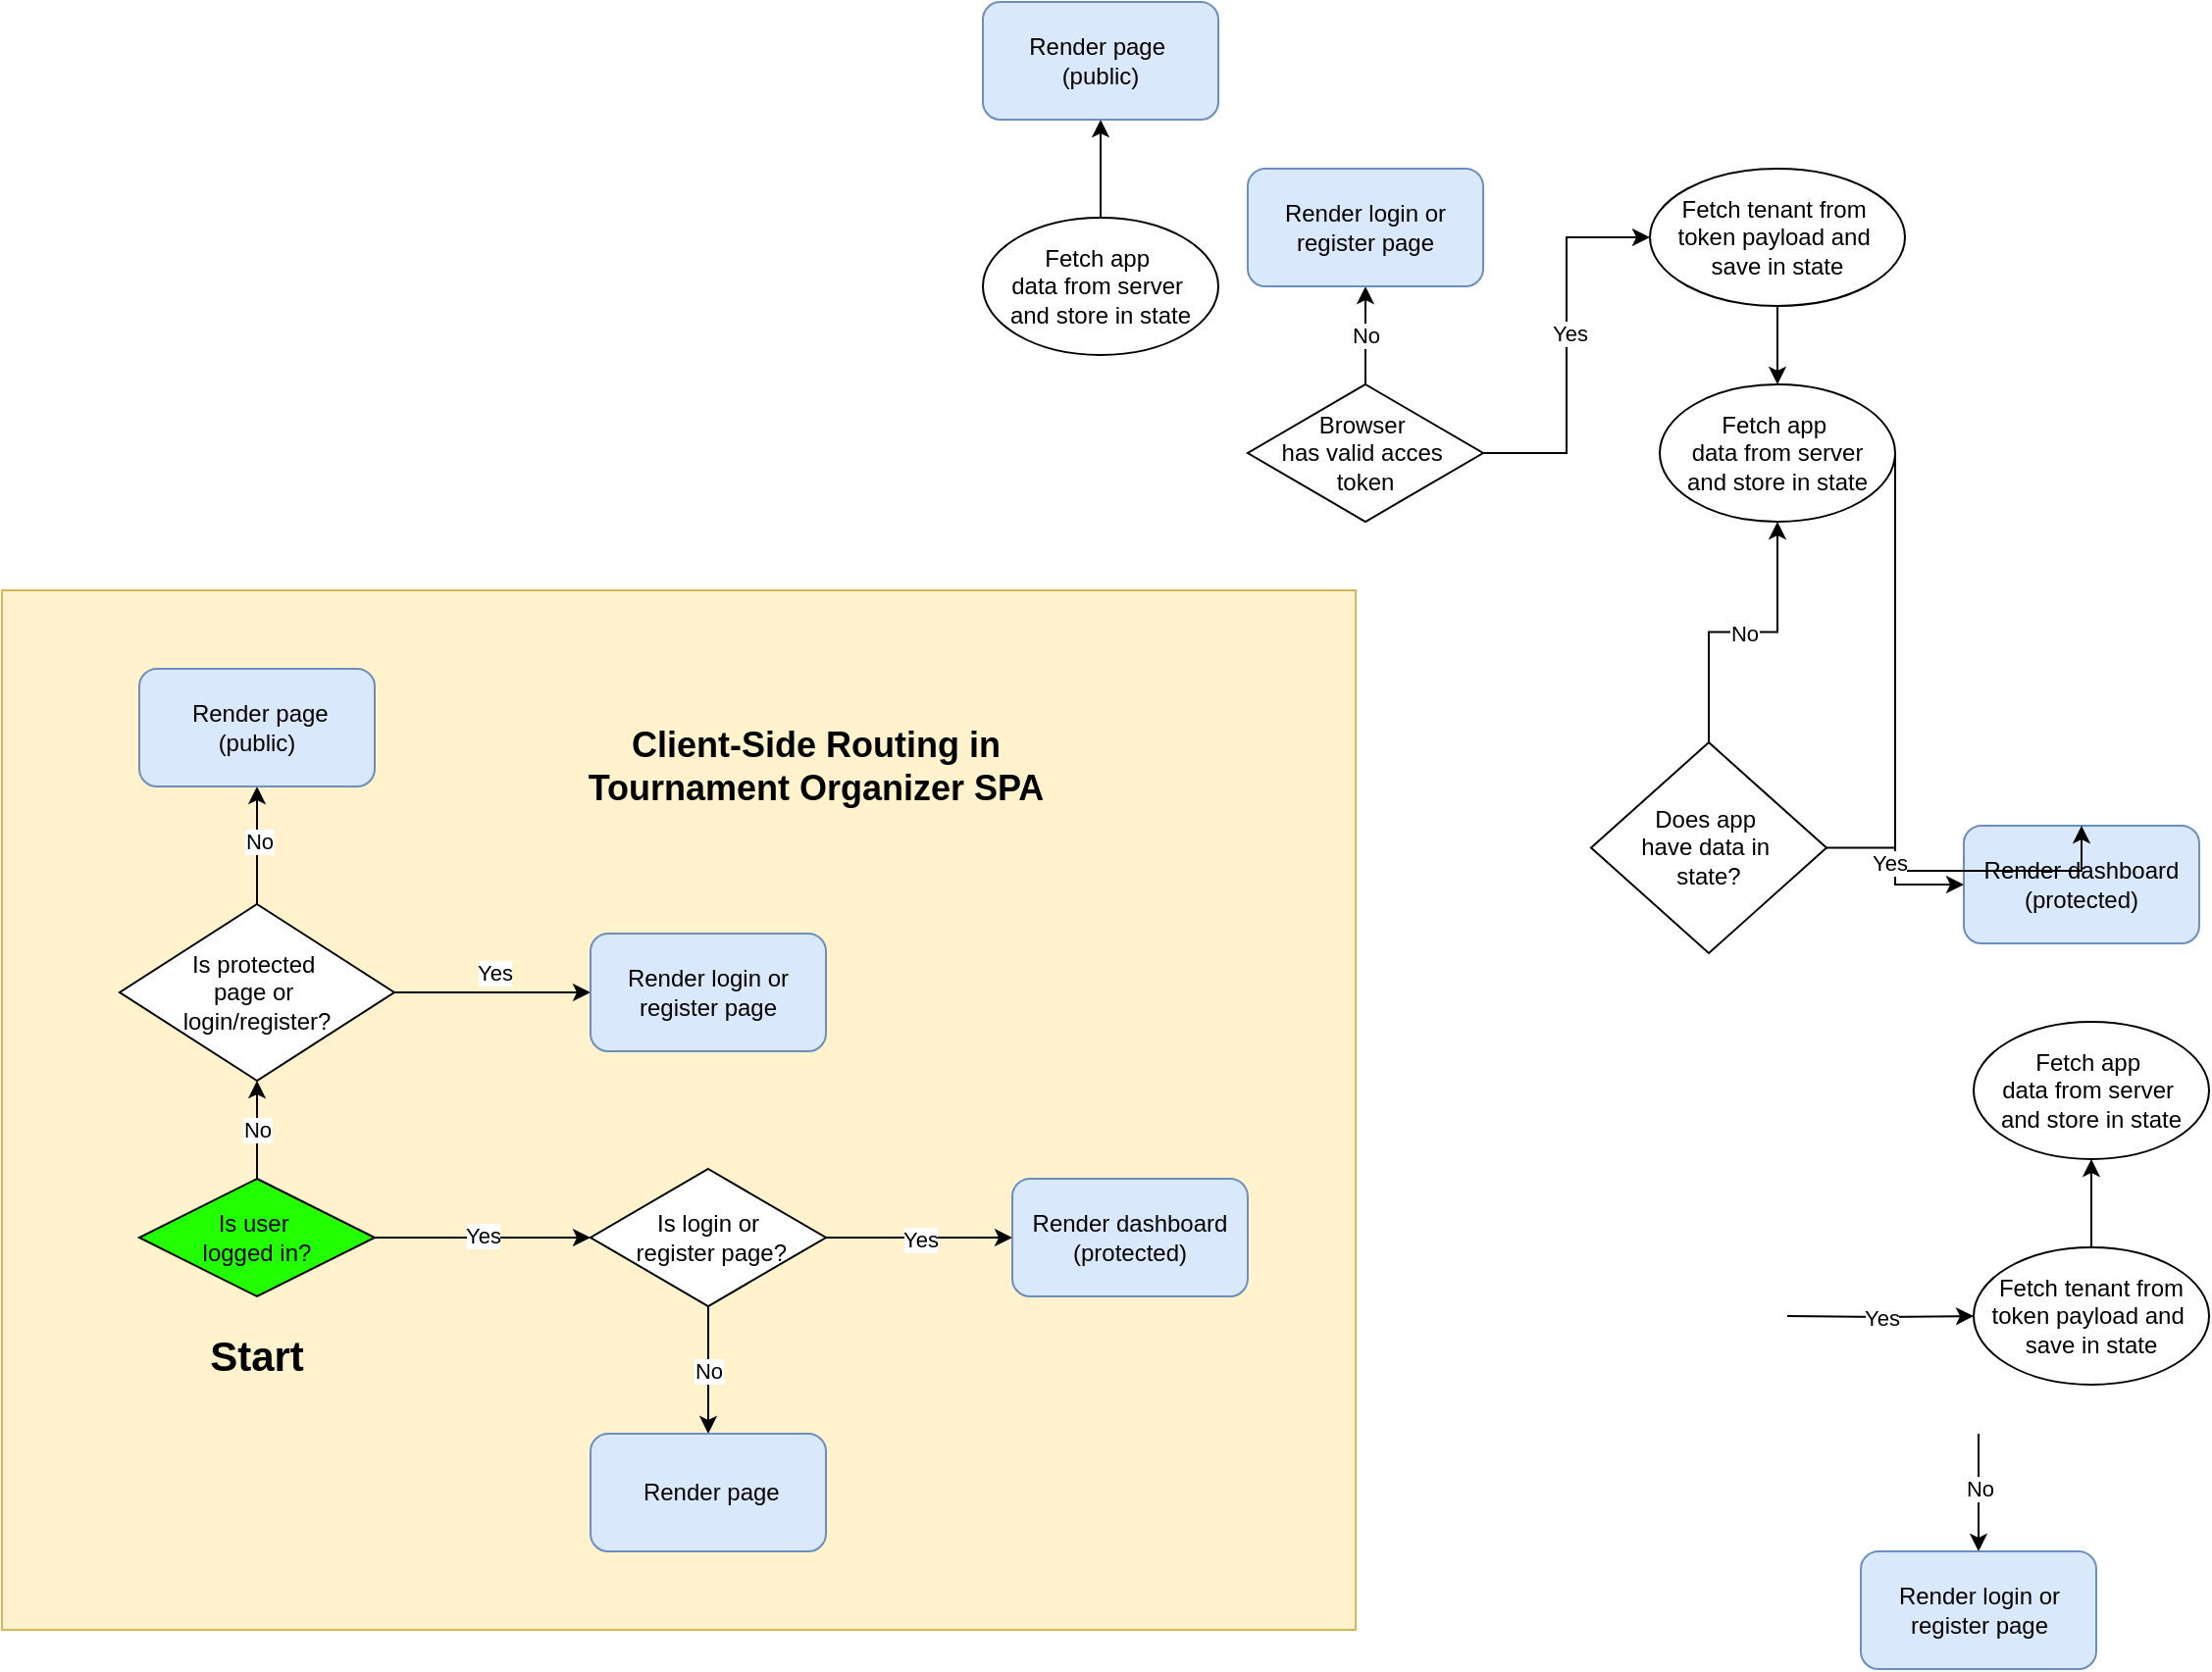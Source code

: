<mxfile version="25.0.3">
  <diagram id="C5RBs43oDa-KdzZeNtuy" name="Page-1">
    <mxGraphModel dx="1134" dy="600" grid="1" gridSize="10" guides="1" tooltips="1" connect="1" arrows="1" fold="1" page="1" pageScale="1" pageWidth="827" pageHeight="1169" math="0" shadow="0">
      <root>
        <mxCell id="WIyWlLk6GJQsqaUBKTNV-0" />
        <mxCell id="WIyWlLk6GJQsqaUBKTNV-1" parent="WIyWlLk6GJQsqaUBKTNV-0" />
        <mxCell id="Y5Om1IZeOMtp6M8POfQ8-6" value="" style="rounded=0;whiteSpace=wrap;html=1;fillColor=#fff2cc;strokeColor=#d6b656;" vertex="1" parent="WIyWlLk6GJQsqaUBKTNV-1">
          <mxGeometry x="170" y="330" width="690" height="530" as="geometry" />
        </mxCell>
        <mxCell id="GZTbHestCzabSNEejNbE-5" style="edgeStyle=orthogonalEdgeStyle;rounded=0;orthogonalLoop=1;jettySize=auto;html=1;verticalAlign=top;entryX=0.5;entryY=1;entryDx=0;entryDy=0;" parent="WIyWlLk6GJQsqaUBKTNV-1" source="WIyWlLk6GJQsqaUBKTNV-6" target="GZTbHestCzabSNEejNbE-3" edge="1">
          <mxGeometry relative="1" as="geometry">
            <mxPoint x="300" y="580" as="targetPoint" />
          </mxGeometry>
        </mxCell>
        <mxCell id="GZTbHestCzabSNEejNbE-7" value="No" style="edgeLabel;html=1;align=center;verticalAlign=middle;resizable=0;points=[];" parent="GZTbHestCzabSNEejNbE-5" vertex="1" connectable="0">
          <mxGeometry relative="1" as="geometry">
            <mxPoint as="offset" />
          </mxGeometry>
        </mxCell>
        <mxCell id="F5djVeE5fVUUod3alpa7-4" style="edgeStyle=orthogonalEdgeStyle;rounded=0;orthogonalLoop=1;jettySize=auto;html=1;exitX=1;exitY=0.5;exitDx=0;exitDy=0;entryX=0;entryY=0.5;entryDx=0;entryDy=0;" parent="WIyWlLk6GJQsqaUBKTNV-1" source="WIyWlLk6GJQsqaUBKTNV-6" target="GZTbHestCzabSNEejNbE-47" edge="1">
          <mxGeometry relative="1" as="geometry" />
        </mxCell>
        <mxCell id="F5djVeE5fVUUod3alpa7-5" value="Yes" style="edgeLabel;html=1;align=center;verticalAlign=middle;resizable=0;points=[];" parent="F5djVeE5fVUUod3alpa7-4" vertex="1" connectable="0">
          <mxGeometry x="-0.006" y="1" relative="1" as="geometry">
            <mxPoint as="offset" />
          </mxGeometry>
        </mxCell>
        <mxCell id="WIyWlLk6GJQsqaUBKTNV-6" value="Is user&amp;nbsp;&lt;div&gt;logged in?&lt;/div&gt;" style="rhombus;whiteSpace=wrap;html=1;fillColor=#22FF00;" parent="WIyWlLk6GJQsqaUBKTNV-1" vertex="1">
          <mxGeometry x="240" y="630" width="120" height="60" as="geometry" />
        </mxCell>
        <mxCell id="GZTbHestCzabSNEejNbE-3" value="Is&amp;nbsp;&lt;span style=&quot;background-color: initial;&quot;&gt;protected&amp;nbsp;&lt;/span&gt;&lt;div&gt;&lt;span style=&quot;background-color: initial;&quot;&gt;page&amp;nbsp;&lt;/span&gt;&lt;span style=&quot;background-color: initial;&quot;&gt;or&amp;nbsp;&lt;/span&gt;&lt;div&gt;&lt;span style=&quot;background-color: initial;&quot;&gt;login/&lt;/span&gt;&lt;span style=&quot;background-color: initial;&quot;&gt;register?&lt;/span&gt;&lt;/div&gt;&lt;/div&gt;" style="rhombus;whiteSpace=wrap;html=1;" parent="WIyWlLk6GJQsqaUBKTNV-1" vertex="1">
          <mxGeometry x="230" y="490" width="140" height="90" as="geometry" />
        </mxCell>
        <mxCell id="GZTbHestCzabSNEejNbE-8" value="&lt;b&gt;&lt;font style=&quot;font-size: 18px;&quot;&gt;Client-Side Routing in Tournament Organizer SPA&lt;/font&gt;&lt;/b&gt;" style="text;html=1;align=center;verticalAlign=middle;whiteSpace=wrap;rounded=0;" parent="WIyWlLk6GJQsqaUBKTNV-1" vertex="1">
          <mxGeometry x="450" y="350" width="270" height="140" as="geometry" />
        </mxCell>
        <mxCell id="GZTbHestCzabSNEejNbE-15" value="" style="endArrow=classic;html=1;rounded=0;exitX=1;exitY=0.5;exitDx=0;exitDy=0;entryX=0;entryY=0.5;entryDx=0;entryDy=0;" parent="WIyWlLk6GJQsqaUBKTNV-1" source="GZTbHestCzabSNEejNbE-3" target="Y5Om1IZeOMtp6M8POfQ8-1" edge="1">
          <mxGeometry width="50" height="50" relative="1" as="geometry">
            <mxPoint x="370.0" y="525" as="sourcePoint" />
            <mxPoint x="450" y="525" as="targetPoint" />
            <Array as="points" />
          </mxGeometry>
        </mxCell>
        <mxCell id="GZTbHestCzabSNEejNbE-16" value="&lt;div&gt;&lt;br&gt;&lt;/div&gt;" style="edgeLabel;html=1;align=center;verticalAlign=middle;resizable=0;points=[];" parent="GZTbHestCzabSNEejNbE-15" vertex="1" connectable="0">
          <mxGeometry x="-0.011" y="1" relative="1" as="geometry">
            <mxPoint x="-9" y="-10" as="offset" />
          </mxGeometry>
        </mxCell>
        <mxCell id="GZTbHestCzabSNEejNbE-17" value="Yes" style="edgeLabel;html=1;align=center;verticalAlign=middle;resizable=0;points=[];" parent="GZTbHestCzabSNEejNbE-15" vertex="1" connectable="0">
          <mxGeometry x="0.113" y="-1" relative="1" as="geometry">
            <mxPoint x="-5" y="-11" as="offset" />
          </mxGeometry>
        </mxCell>
        <mxCell id="GZTbHestCzabSNEejNbE-18" value="" style="endArrow=classic;html=1;rounded=0;entryX=0.5;entryY=1;entryDx=0;entryDy=0;exitX=0.5;exitY=0;exitDx=0;exitDy=0;" parent="WIyWlLk6GJQsqaUBKTNV-1" source="GZTbHestCzabSNEejNbE-3" target="Y5Om1IZeOMtp6M8POfQ8-2" edge="1">
          <mxGeometry width="50" height="50" relative="1" as="geometry">
            <mxPoint x="300.0" y="480" as="sourcePoint" />
            <mxPoint x="300.0" y="430" as="targetPoint" />
          </mxGeometry>
        </mxCell>
        <mxCell id="GZTbHestCzabSNEejNbE-20" value="No" style="edgeLabel;html=1;align=center;verticalAlign=middle;resizable=0;points=[];" parent="GZTbHestCzabSNEejNbE-18" vertex="1" connectable="0">
          <mxGeometry x="0.062" y="-1" relative="1" as="geometry">
            <mxPoint as="offset" />
          </mxGeometry>
        </mxCell>
        <mxCell id="GZTbHestCzabSNEejNbE-36" style="edgeStyle=orthogonalEdgeStyle;rounded=0;orthogonalLoop=1;jettySize=auto;html=1;exitX=1;exitY=0.5;exitDx=0;exitDy=0;entryX=0;entryY=0.5;entryDx=0;entryDy=0;" parent="WIyWlLk6GJQsqaUBKTNV-1" source="GZTbHestCzabSNEejNbE-27" target="GZTbHestCzabSNEejNbE-34" edge="1">
          <mxGeometry relative="1" as="geometry">
            <mxPoint x="955" y="165" as="targetPoint" />
          </mxGeometry>
        </mxCell>
        <mxCell id="GZTbHestCzabSNEejNbE-38" value="Yes" style="edgeLabel;html=1;align=center;verticalAlign=middle;resizable=0;points=[];" parent="GZTbHestCzabSNEejNbE-36" vertex="1" connectable="0">
          <mxGeometry x="-0.047" y="-1" relative="1" as="geometry">
            <mxPoint y="-11" as="offset" />
          </mxGeometry>
        </mxCell>
        <mxCell id="F5djVeE5fVUUod3alpa7-26" style="edgeStyle=orthogonalEdgeStyle;rounded=0;orthogonalLoop=1;jettySize=auto;html=1;exitX=0.5;exitY=0;exitDx=0;exitDy=0;entryX=0.5;entryY=1;entryDx=0;entryDy=0;" parent="WIyWlLk6GJQsqaUBKTNV-1" source="GZTbHestCzabSNEejNbE-27" target="F5djVeE5fVUUod3alpa7-29" edge="1">
          <mxGeometry relative="1" as="geometry" />
        </mxCell>
        <mxCell id="F5djVeE5fVUUod3alpa7-27" value="No" style="edgeLabel;html=1;align=center;verticalAlign=middle;resizable=0;points=[];" parent="F5djVeE5fVUUod3alpa7-26" vertex="1" connectable="0">
          <mxGeometry relative="1" as="geometry">
            <mxPoint as="offset" />
          </mxGeometry>
        </mxCell>
        <mxCell id="GZTbHestCzabSNEejNbE-27" value="Browser&amp;nbsp;&lt;div&gt;has&lt;span style=&quot;background-color: initial;&quot;&gt;&amp;nbsp;valid&amp;nbsp;&lt;/span&gt;&lt;span style=&quot;background-color: initial;&quot;&gt;acces&amp;nbsp;&lt;/span&gt;&lt;/div&gt;&lt;div&gt;&lt;span style=&quot;background-color: initial;&quot;&gt;token&lt;/span&gt;&lt;/div&gt;" style="rhombus;whiteSpace=wrap;html=1;horizontal=1;verticalAlign=middle;" parent="WIyWlLk6GJQsqaUBKTNV-1" vertex="1">
          <mxGeometry x="805" y="225" width="120" height="70" as="geometry" />
        </mxCell>
        <mxCell id="GZTbHestCzabSNEejNbE-28" value="Render dashboard (protected)" style="rounded=1;whiteSpace=wrap;html=1;fillColor=#dae8fc;strokeColor=#6c8ebf;" parent="WIyWlLk6GJQsqaUBKTNV-1" vertex="1">
          <mxGeometry x="1170" y="450" width="120" height="60" as="geometry" />
        </mxCell>
        <mxCell id="F5djVeE5fVUUod3alpa7-14" style="edgeStyle=orthogonalEdgeStyle;rounded=0;orthogonalLoop=1;jettySize=auto;html=1;exitX=0.5;exitY=0;exitDx=0;exitDy=0;entryX=0.5;entryY=1;entryDx=0;entryDy=0;" parent="WIyWlLk6GJQsqaUBKTNV-1" source="GZTbHestCzabSNEejNbE-33" target="F5djVeE5fVUUod3alpa7-13" edge="1">
          <mxGeometry relative="1" as="geometry" />
        </mxCell>
        <mxCell id="GZTbHestCzabSNEejNbE-33" value="Fetch app&amp;nbsp;&lt;div&gt;data&amp;nbsp;&lt;span style=&quot;background-color: initial;&quot;&gt;from&amp;nbsp;&lt;/span&gt;&lt;span style=&quot;background-color: initial;&quot;&gt;server&amp;nbsp;&lt;/span&gt;&lt;/div&gt;&lt;div&gt;&lt;span style=&quot;background-color: initial;&quot;&gt;and&amp;nbsp;&lt;/span&gt;&lt;span style=&quot;background-color: initial;&quot;&gt;store&amp;nbsp;&lt;/span&gt;&lt;span style=&quot;background-color: initial;&quot;&gt;in state&lt;/span&gt;&lt;/div&gt;" style="ellipse;whiteSpace=wrap;html=1;" parent="WIyWlLk6GJQsqaUBKTNV-1" vertex="1">
          <mxGeometry x="670" y="140" width="120" height="70" as="geometry" />
        </mxCell>
        <mxCell id="F5djVeE5fVUUod3alpa7-20" style="edgeStyle=orthogonalEdgeStyle;rounded=0;orthogonalLoop=1;jettySize=auto;html=1;exitX=0.5;exitY=1;exitDx=0;exitDy=0;entryX=0.5;entryY=0;entryDx=0;entryDy=0;" parent="WIyWlLk6GJQsqaUBKTNV-1" source="GZTbHestCzabSNEejNbE-34" target="F5djVeE5fVUUod3alpa7-16" edge="1">
          <mxGeometry relative="1" as="geometry" />
        </mxCell>
        <mxCell id="GZTbHestCzabSNEejNbE-34" value="Fetch tenant from&amp;nbsp;&lt;div&gt;token payload and&amp;nbsp;&lt;div&gt;save in state&lt;/div&gt;&lt;/div&gt;" style="ellipse;whiteSpace=wrap;html=1;" parent="WIyWlLk6GJQsqaUBKTNV-1" vertex="1">
          <mxGeometry x="1010" y="115" width="130" height="70" as="geometry" />
        </mxCell>
        <mxCell id="GZTbHestCzabSNEejNbE-49" style="edgeStyle=orthogonalEdgeStyle;rounded=0;orthogonalLoop=1;jettySize=auto;html=1;exitX=1;exitY=0.5;exitDx=0;exitDy=0;entryX=0;entryY=0.5;entryDx=0;entryDy=0;" parent="WIyWlLk6GJQsqaUBKTNV-1" source="GZTbHestCzabSNEejNbE-47" edge="1">
          <mxGeometry relative="1" as="geometry">
            <mxPoint x="685.0" y="660.0" as="targetPoint" />
          </mxGeometry>
        </mxCell>
        <mxCell id="GZTbHestCzabSNEejNbE-50" value="Yes" style="edgeLabel;html=1;align=center;verticalAlign=middle;resizable=0;points=[];" parent="GZTbHestCzabSNEejNbE-49" vertex="1" connectable="0">
          <mxGeometry relative="1" as="geometry">
            <mxPoint as="offset" />
          </mxGeometry>
        </mxCell>
        <mxCell id="GZTbHestCzabSNEejNbE-52" style="edgeStyle=orthogonalEdgeStyle;rounded=0;orthogonalLoop=1;jettySize=auto;html=1;exitX=0.5;exitY=1;exitDx=0;exitDy=0;entryX=0.5;entryY=0;entryDx=0;entryDy=0;" parent="WIyWlLk6GJQsqaUBKTNV-1" source="GZTbHestCzabSNEejNbE-47" target="F5djVeE5fVUUod3alpa7-11" edge="1">
          <mxGeometry relative="1" as="geometry">
            <mxPoint x="530" y="780" as="targetPoint" />
          </mxGeometry>
        </mxCell>
        <mxCell id="GZTbHestCzabSNEejNbE-53" value="No" style="edgeLabel;html=1;align=center;verticalAlign=middle;resizable=0;points=[];" parent="GZTbHestCzabSNEejNbE-52" vertex="1" connectable="0">
          <mxGeometry relative="1" as="geometry">
            <mxPoint as="offset" />
          </mxGeometry>
        </mxCell>
        <mxCell id="GZTbHestCzabSNEejNbE-47" value="Is&amp;nbsp;&lt;span style=&quot;background-color: initial;&quot;&gt;login or&lt;/span&gt;&lt;div&gt;&amp;nbsp;register page?&lt;/div&gt;" style="rhombus;whiteSpace=wrap;html=1;horizontal=1;verticalAlign=middle;" parent="WIyWlLk6GJQsqaUBKTNV-1" vertex="1">
          <mxGeometry x="470" y="625" width="120" height="70" as="geometry" />
        </mxCell>
        <mxCell id="GZTbHestCzabSNEejNbE-54" style="edgeStyle=orthogonalEdgeStyle;rounded=0;orthogonalLoop=1;jettySize=auto;html=1;exitX=0.5;exitY=1;exitDx=0;exitDy=0;entryX=0.5;entryY=0;entryDx=0;entryDy=0;" parent="WIyWlLk6GJQsqaUBKTNV-1" target="F5djVeE5fVUUod3alpa7-0" edge="1">
          <mxGeometry relative="1" as="geometry">
            <Array as="points">
              <mxPoint x="1177.5" y="760" />
              <mxPoint x="1177.5" y="760" />
            </Array>
            <mxPoint x="1177.5" y="765" as="sourcePoint" />
          </mxGeometry>
        </mxCell>
        <mxCell id="GZTbHestCzabSNEejNbE-55" value="No" style="edgeLabel;html=1;align=center;verticalAlign=middle;resizable=0;points=[];" parent="GZTbHestCzabSNEejNbE-54" vertex="1" connectable="0">
          <mxGeometry relative="1" as="geometry">
            <mxPoint as="offset" />
          </mxGeometry>
        </mxCell>
        <mxCell id="GZTbHestCzabSNEejNbE-58" style="edgeStyle=orthogonalEdgeStyle;rounded=0;orthogonalLoop=1;jettySize=auto;html=1;exitX=1;exitY=0.5;exitDx=0;exitDy=0;entryX=0;entryY=0.5;entryDx=0;entryDy=0;" parent="WIyWlLk6GJQsqaUBKTNV-1" target="GZTbHestCzabSNEejNbE-57" edge="1">
          <mxGeometry relative="1" as="geometry">
            <mxPoint x="1080.0" y="700" as="sourcePoint" />
          </mxGeometry>
        </mxCell>
        <mxCell id="GZTbHestCzabSNEejNbE-59" value="Yes" style="edgeLabel;html=1;align=center;verticalAlign=middle;resizable=0;points=[];" parent="GZTbHestCzabSNEejNbE-58" vertex="1" connectable="0">
          <mxGeometry relative="1" as="geometry">
            <mxPoint as="offset" />
          </mxGeometry>
        </mxCell>
        <mxCell id="GZTbHestCzabSNEejNbE-60" style="edgeStyle=orthogonalEdgeStyle;rounded=0;orthogonalLoop=1;jettySize=auto;html=1;exitX=0.5;exitY=0;exitDx=0;exitDy=0;entryX=0.5;entryY=1;entryDx=0;entryDy=0;" parent="WIyWlLk6GJQsqaUBKTNV-1" source="GZTbHestCzabSNEejNbE-57" target="pziCTPXN2hdxTWN1fo_M-5" edge="1">
          <mxGeometry relative="1" as="geometry">
            <mxPoint x="1400" y="505" as="targetPoint" />
          </mxGeometry>
        </mxCell>
        <mxCell id="GZTbHestCzabSNEejNbE-57" value="Fetch tenant from token payload and&amp;nbsp;&lt;div&gt;save in state&lt;/div&gt;" style="ellipse;whiteSpace=wrap;html=1;" parent="WIyWlLk6GJQsqaUBKTNV-1" vertex="1">
          <mxGeometry x="1175" y="665" width="120" height="70" as="geometry" />
        </mxCell>
        <mxCell id="F5djVeE5fVUUod3alpa7-0" value="Render login or register&lt;span style=&quot;background-color: initial;&quot;&gt;&amp;nbsp;page&lt;/span&gt;" style="rounded=1;whiteSpace=wrap;html=1;fillColor=#dae8fc;strokeColor=#6c8ebf;" parent="WIyWlLk6GJQsqaUBKTNV-1" vertex="1">
          <mxGeometry x="1117.5" y="820" width="120" height="60" as="geometry" />
        </mxCell>
        <mxCell id="F5djVeE5fVUUod3alpa7-11" value="&amp;nbsp;Render page" style="rounded=1;whiteSpace=wrap;html=1;fillColor=#dae8fc;strokeColor=#6c8ebf;" parent="WIyWlLk6GJQsqaUBKTNV-1" vertex="1">
          <mxGeometry x="470" y="760" width="120" height="60" as="geometry" />
        </mxCell>
        <mxCell id="F5djVeE5fVUUod3alpa7-13" value="Render page&amp;nbsp;&lt;div&gt;(public)&lt;/div&gt;" style="rounded=1;whiteSpace=wrap;html=1;fillColor=#dae8fc;strokeColor=#6c8ebf;" parent="WIyWlLk6GJQsqaUBKTNV-1" vertex="1">
          <mxGeometry x="670" y="30" width="120" height="60" as="geometry" />
        </mxCell>
        <mxCell id="F5djVeE5fVUUod3alpa7-19" style="edgeStyle=orthogonalEdgeStyle;rounded=0;orthogonalLoop=1;jettySize=auto;html=1;exitX=1;exitY=0.5;exitDx=0;exitDy=0;entryX=0.5;entryY=0;entryDx=0;entryDy=0;" parent="WIyWlLk6GJQsqaUBKTNV-1" source="F5djVeE5fVUUod3alpa7-16" target="GZTbHestCzabSNEejNbE-28" edge="1">
          <mxGeometry relative="1" as="geometry">
            <mxPoint x="910" y="530" as="targetPoint" />
            <Array as="points">
              <mxPoint x="1135" y="473" />
            </Array>
          </mxGeometry>
        </mxCell>
        <mxCell id="F5djVeE5fVUUod3alpa7-16" value="Fetch app&amp;nbsp;&lt;div&gt;data&lt;span style=&quot;background-color: initial;&quot;&gt;&amp;nbsp;from&amp;nbsp;&lt;/span&gt;&lt;span style=&quot;background-color: initial;&quot;&gt;server&lt;/span&gt;&lt;/div&gt;&lt;div&gt;&lt;span style=&quot;background-color: initial;&quot;&gt;and store in state&lt;/span&gt;&lt;/div&gt;" style="ellipse;whiteSpace=wrap;html=1;" parent="WIyWlLk6GJQsqaUBKTNV-1" vertex="1">
          <mxGeometry x="1015" y="225" width="120" height="70" as="geometry" />
        </mxCell>
        <mxCell id="F5djVeE5fVUUod3alpa7-29" value="Render login or register page" style="rounded=1;whiteSpace=wrap;html=1;fillColor=#dae8fc;strokeColor=#6c8ebf;" parent="WIyWlLk6GJQsqaUBKTNV-1" vertex="1">
          <mxGeometry x="805" y="115" width="120" height="60" as="geometry" />
        </mxCell>
        <mxCell id="pziCTPXN2hdxTWN1fo_M-5" value="Fetch app&amp;nbsp;&lt;div&gt;data &lt;span style=&quot;background-color: initial;&quot;&gt;from&amp;nbsp;&lt;/span&gt;&lt;span style=&quot;background-color: initial;&quot;&gt;server&amp;nbsp;&lt;/span&gt;&lt;/div&gt;&lt;div&gt;&lt;span style=&quot;background-color: initial;&quot;&gt;and store&amp;nbsp;&lt;/span&gt;&lt;span style=&quot;background-color: initial;&quot;&gt;in state&lt;/span&gt;&lt;/div&gt;" style="ellipse;whiteSpace=wrap;html=1;" parent="WIyWlLk6GJQsqaUBKTNV-1" vertex="1">
          <mxGeometry x="1175" y="550" width="120" height="70" as="geometry" />
        </mxCell>
        <mxCell id="pziCTPXN2hdxTWN1fo_M-11" style="edgeStyle=orthogonalEdgeStyle;rounded=0;orthogonalLoop=1;jettySize=auto;html=1;exitX=1;exitY=0.5;exitDx=0;exitDy=0;entryX=0;entryY=0.5;entryDx=0;entryDy=0;" parent="WIyWlLk6GJQsqaUBKTNV-1" source="pziCTPXN2hdxTWN1fo_M-10" target="GZTbHestCzabSNEejNbE-28" edge="1">
          <mxGeometry relative="1" as="geometry" />
        </mxCell>
        <mxCell id="pziCTPXN2hdxTWN1fo_M-12" value="Yes" style="edgeLabel;html=1;align=center;verticalAlign=middle;resizable=0;points=[];" parent="pziCTPXN2hdxTWN1fo_M-11" vertex="1" connectable="0">
          <mxGeometry x="-0.05" y="-2" relative="1" as="geometry">
            <mxPoint x="-1" as="offset" />
          </mxGeometry>
        </mxCell>
        <mxCell id="pziCTPXN2hdxTWN1fo_M-13" style="edgeStyle=orthogonalEdgeStyle;rounded=0;orthogonalLoop=1;jettySize=auto;html=1;exitX=0.5;exitY=0;exitDx=0;exitDy=0;entryX=0.5;entryY=1;entryDx=0;entryDy=0;" parent="WIyWlLk6GJQsqaUBKTNV-1" source="pziCTPXN2hdxTWN1fo_M-10" target="F5djVeE5fVUUod3alpa7-16" edge="1">
          <mxGeometry relative="1" as="geometry" />
        </mxCell>
        <mxCell id="pziCTPXN2hdxTWN1fo_M-14" value="No" style="edgeLabel;html=1;align=center;verticalAlign=middle;resizable=0;points=[];" parent="pziCTPXN2hdxTWN1fo_M-13" vertex="1" connectable="0">
          <mxGeometry relative="1" as="geometry">
            <mxPoint as="offset" />
          </mxGeometry>
        </mxCell>
        <mxCell id="pziCTPXN2hdxTWN1fo_M-10" value="Does app&amp;nbsp;&lt;div&gt;&lt;span style=&quot;background-color: initial;&quot;&gt;have data&lt;/span&gt;&lt;span style=&quot;background-color: initial;&quot;&gt;&amp;nbsp;&lt;/span&gt;&lt;span style=&quot;background-color: initial;&quot;&gt;in&amp;nbsp;&lt;/span&gt;&lt;div&gt;&lt;span style=&quot;background-color: initial;&quot;&gt;state?&lt;/span&gt;&lt;/div&gt;&lt;/div&gt;" style="rhombus;whiteSpace=wrap;html=1;horizontal=1;verticalAlign=middle;" parent="WIyWlLk6GJQsqaUBKTNV-1" vertex="1">
          <mxGeometry x="980" y="407.53" width="120" height="107.47" as="geometry" />
        </mxCell>
        <mxCell id="Y5Om1IZeOMtp6M8POfQ8-0" value="Render dashboard (protected)" style="rounded=1;whiteSpace=wrap;html=1;fillColor=#dae8fc;strokeColor=#6c8ebf;" vertex="1" parent="WIyWlLk6GJQsqaUBKTNV-1">
          <mxGeometry x="685" y="630" width="120" height="60" as="geometry" />
        </mxCell>
        <mxCell id="Y5Om1IZeOMtp6M8POfQ8-1" value="Render login or register page" style="rounded=1;whiteSpace=wrap;html=1;fillColor=#dae8fc;strokeColor=#6c8ebf;" vertex="1" parent="WIyWlLk6GJQsqaUBKTNV-1">
          <mxGeometry x="470" y="505" width="120" height="60" as="geometry" />
        </mxCell>
        <mxCell id="Y5Om1IZeOMtp6M8POfQ8-2" value="&amp;nbsp;Render page&lt;div&gt;(public)&lt;/div&gt;" style="rounded=1;whiteSpace=wrap;html=1;fillColor=#dae8fc;strokeColor=#6c8ebf;" vertex="1" parent="WIyWlLk6GJQsqaUBKTNV-1">
          <mxGeometry x="240" y="370" width="120" height="60" as="geometry" />
        </mxCell>
        <mxCell id="Y5Om1IZeOMtp6M8POfQ8-7" value="&lt;b&gt;&lt;font style=&quot;font-size: 21px;&quot;&gt;Start&lt;/font&gt;&lt;/b&gt;" style="text;html=1;align=center;verticalAlign=middle;whiteSpace=wrap;rounded=0;" vertex="1" parent="WIyWlLk6GJQsqaUBKTNV-1">
          <mxGeometry x="270" y="705" width="60" height="30" as="geometry" />
        </mxCell>
      </root>
    </mxGraphModel>
  </diagram>
</mxfile>
